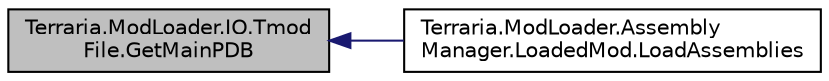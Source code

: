 digraph "Terraria.ModLoader.IO.TmodFile.GetMainPDB"
{
  edge [fontname="Helvetica",fontsize="10",labelfontname="Helvetica",labelfontsize="10"];
  node [fontname="Helvetica",fontsize="10",shape=record];
  rankdir="LR";
  Node11 [label="Terraria.ModLoader.IO.Tmod\lFile.GetMainPDB",height=0.2,width=0.4,color="black", fillcolor="grey75", style="filled", fontcolor="black"];
  Node11 -> Node12 [dir="back",color="midnightblue",fontsize="10",style="solid",fontname="Helvetica"];
  Node12 [label="Terraria.ModLoader.Assembly\lManager.LoadedMod.LoadAssemblies",height=0.2,width=0.4,color="black", fillcolor="white", style="filled",URL="$class_terraria_1_1_mod_loader_1_1_assembly_manager_1_1_loaded_mod.html#ad406f52f32b86d42353ef40f2c4936f7"];
}
